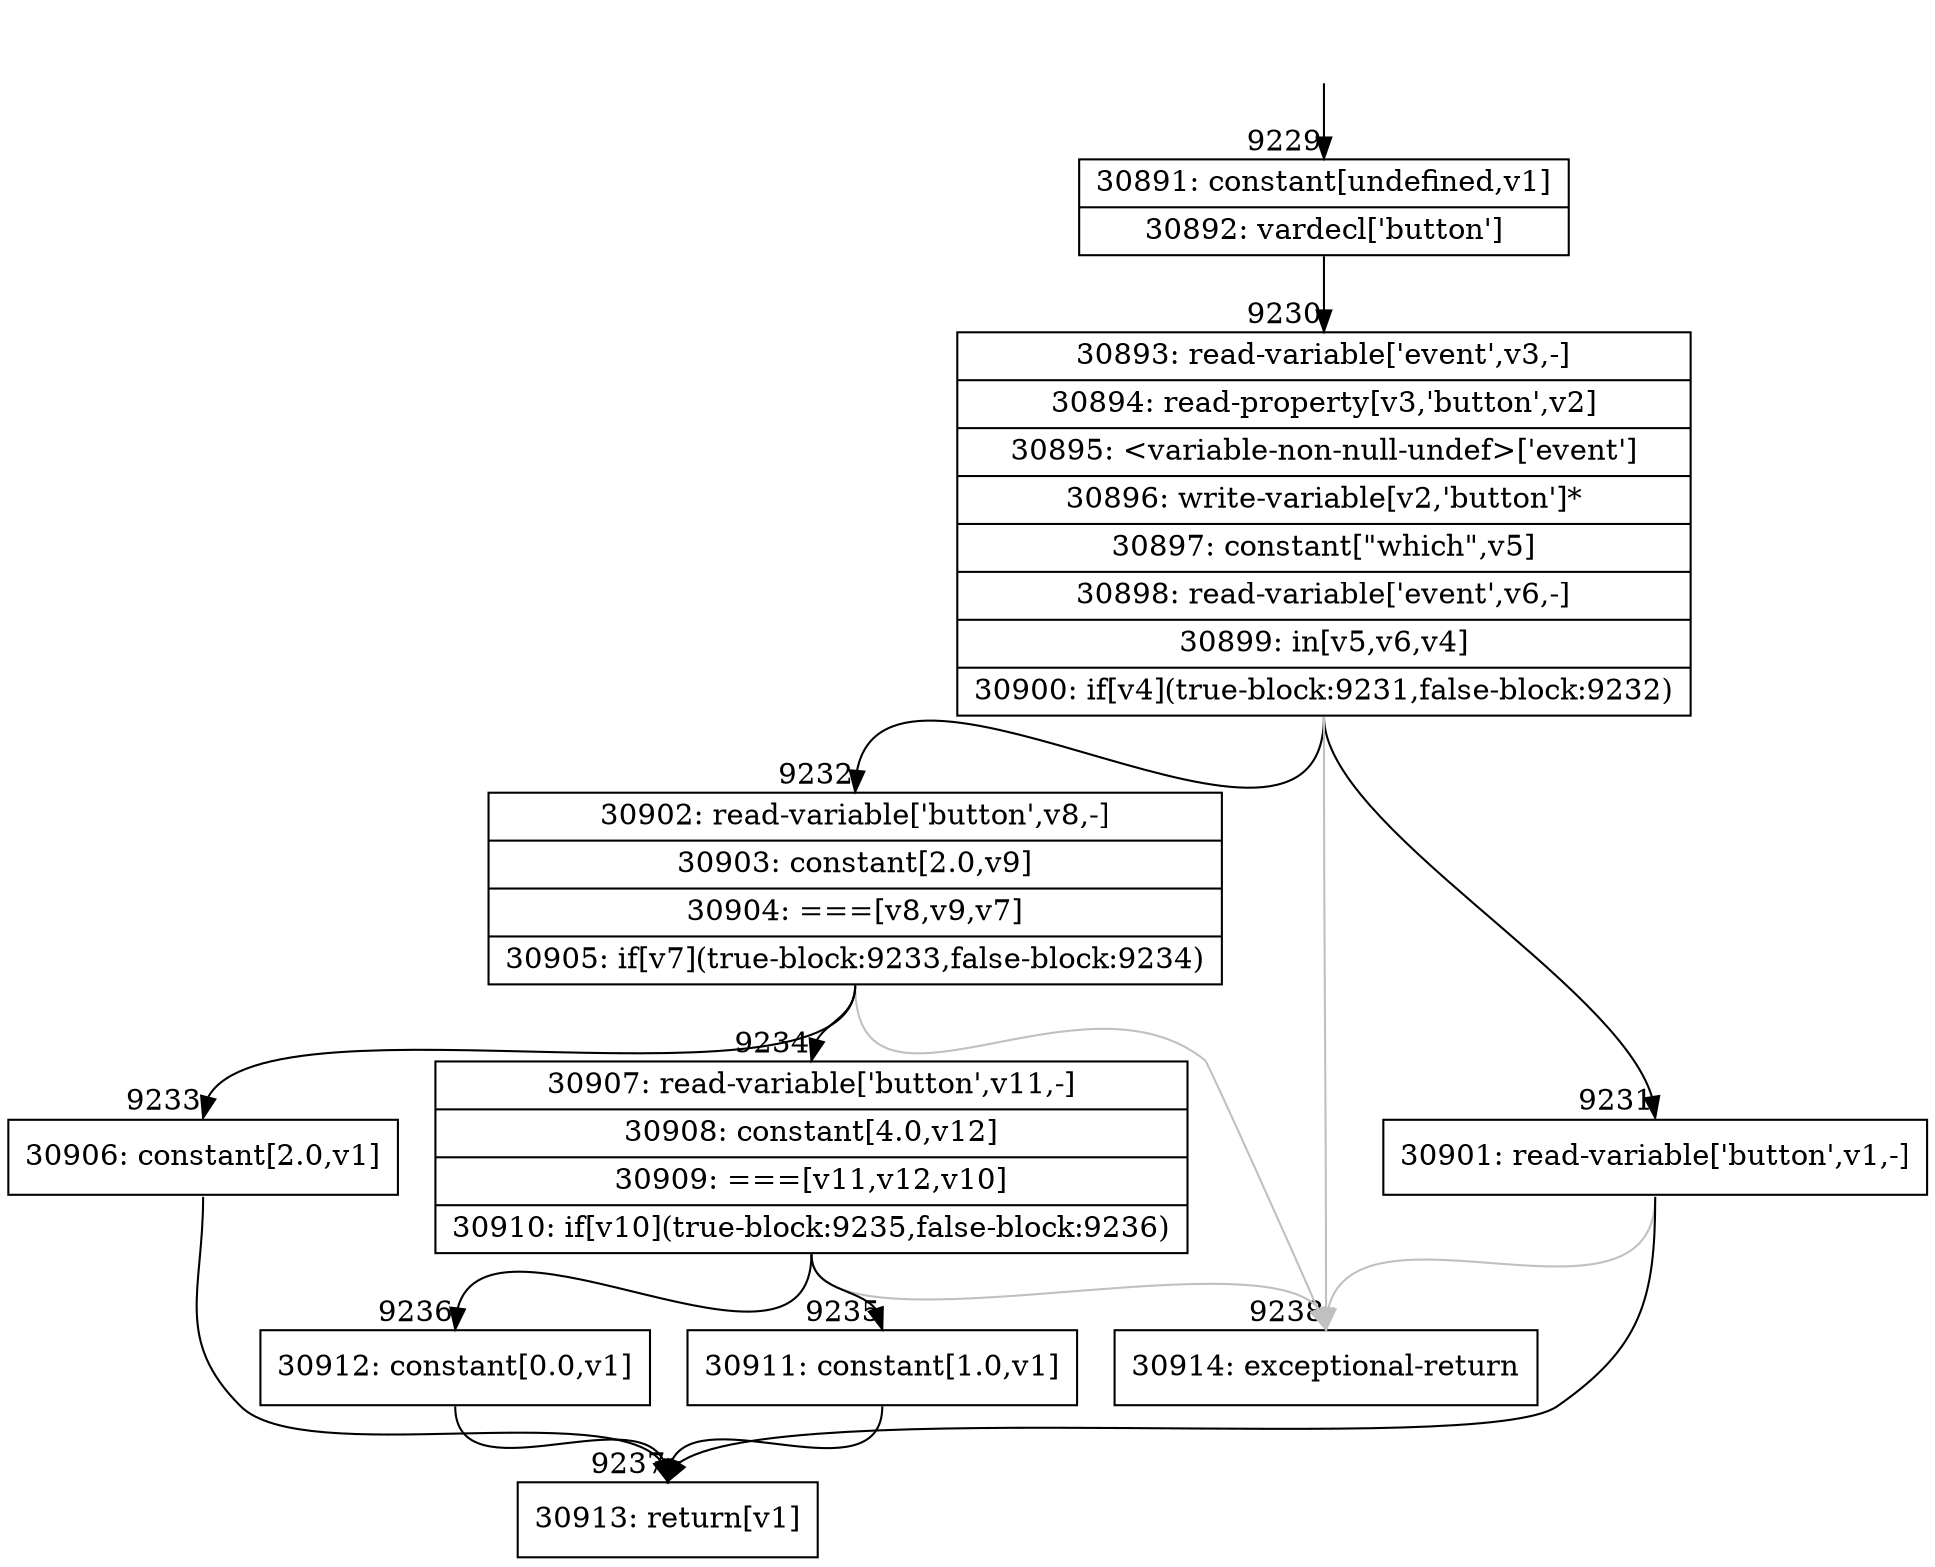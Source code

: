digraph {
rankdir="TD"
BB_entry672[shape=none,label=""];
BB_entry672 -> BB9229 [tailport=s, headport=n, headlabel="    9229"]
BB9229 [shape=record label="{30891: constant[undefined,v1]|30892: vardecl['button']}" ] 
BB9229 -> BB9230 [tailport=s, headport=n, headlabel="      9230"]
BB9230 [shape=record label="{30893: read-variable['event',v3,-]|30894: read-property[v3,'button',v2]|30895: \<variable-non-null-undef\>['event']|30896: write-variable[v2,'button']*|30897: constant[\"which\",v5]|30898: read-variable['event',v6,-]|30899: in[v5,v6,v4]|30900: if[v4](true-block:9231,false-block:9232)}" ] 
BB9230 -> BB9231 [tailport=s, headport=n, headlabel="      9231"]
BB9230 -> BB9232 [tailport=s, headport=n, headlabel="      9232"]
BB9230 -> BB9238 [tailport=s, headport=n, color=gray, headlabel="      9238"]
BB9231 [shape=record label="{30901: read-variable['button',v1,-]}" ] 
BB9231 -> BB9237 [tailport=s, headport=n, headlabel="      9237"]
BB9231 -> BB9238 [tailport=s, headport=n, color=gray]
BB9232 [shape=record label="{30902: read-variable['button',v8,-]|30903: constant[2.0,v9]|30904: ===[v8,v9,v7]|30905: if[v7](true-block:9233,false-block:9234)}" ] 
BB9232 -> BB9233 [tailport=s, headport=n, headlabel="      9233"]
BB9232 -> BB9234 [tailport=s, headport=n, headlabel="      9234"]
BB9232 -> BB9238 [tailport=s, headport=n, color=gray]
BB9233 [shape=record label="{30906: constant[2.0,v1]}" ] 
BB9233 -> BB9237 [tailport=s, headport=n]
BB9234 [shape=record label="{30907: read-variable['button',v11,-]|30908: constant[4.0,v12]|30909: ===[v11,v12,v10]|30910: if[v10](true-block:9235,false-block:9236)}" ] 
BB9234 -> BB9235 [tailport=s, headport=n, headlabel="      9235"]
BB9234 -> BB9236 [tailport=s, headport=n, headlabel="      9236"]
BB9234 -> BB9238 [tailport=s, headport=n, color=gray]
BB9235 [shape=record label="{30911: constant[1.0,v1]}" ] 
BB9235 -> BB9237 [tailport=s, headport=n]
BB9236 [shape=record label="{30912: constant[0.0,v1]}" ] 
BB9236 -> BB9237 [tailport=s, headport=n]
BB9237 [shape=record label="{30913: return[v1]}" ] 
BB9238 [shape=record label="{30914: exceptional-return}" ] 
//#$~ 16343
}
